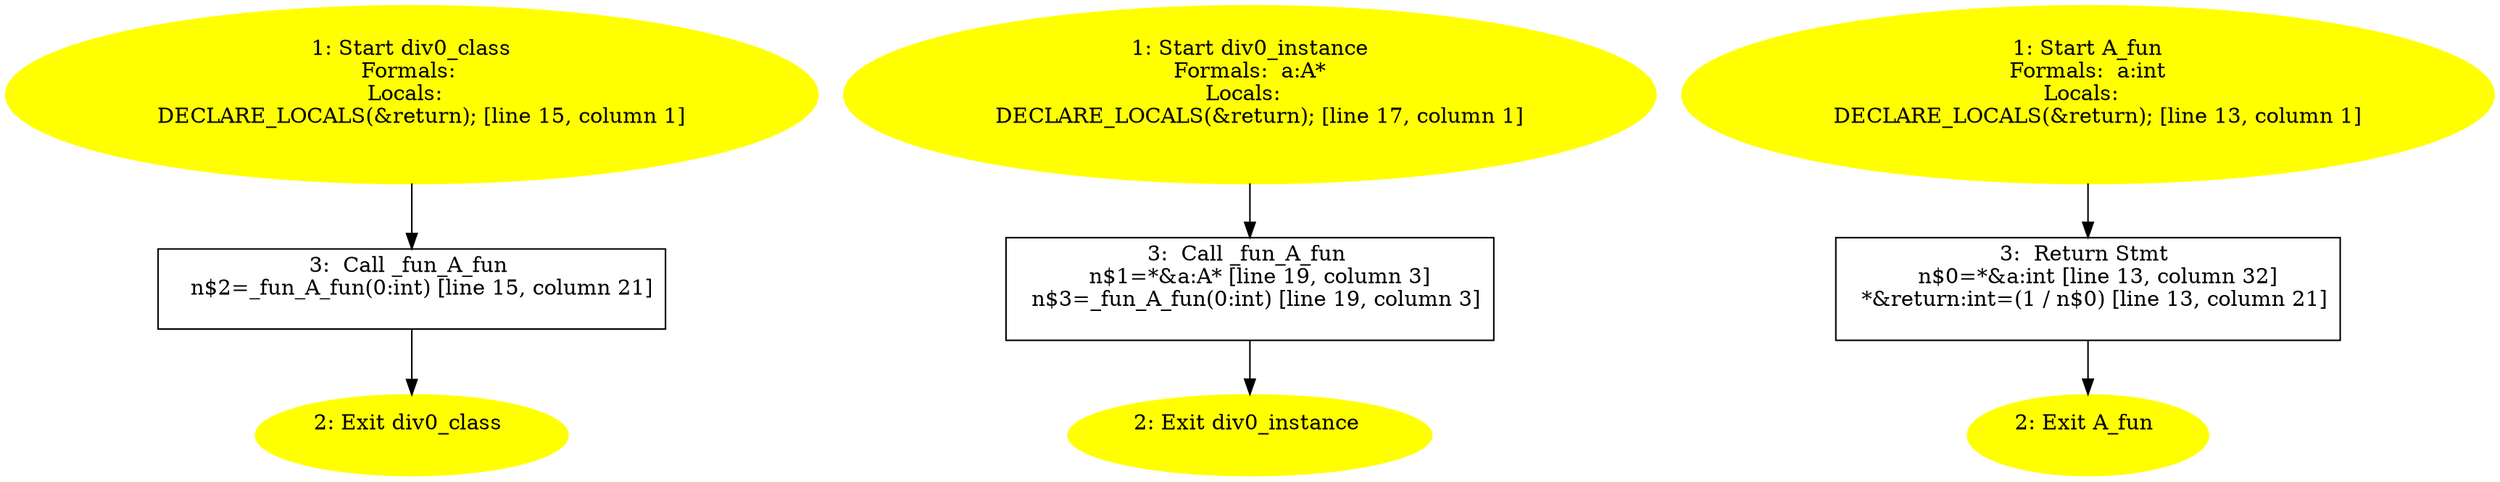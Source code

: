 /* @generated */
digraph cfg {
"div0_class#4984704850372216251.260ce38d809793fc3e38787f8d1eb4d6_1" [label="1: Start div0_class\nFormals: \nLocals:  \n   DECLARE_LOCALS(&return); [line 15, column 1]\n " color=yellow style=filled]
	

	 "div0_class#4984704850372216251.260ce38d809793fc3e38787f8d1eb4d6_1" -> "div0_class#4984704850372216251.260ce38d809793fc3e38787f8d1eb4d6_3" ;
"div0_class#4984704850372216251.260ce38d809793fc3e38787f8d1eb4d6_2" [label="2: Exit div0_class \n  " color=yellow style=filled]
	

"div0_class#4984704850372216251.260ce38d809793fc3e38787f8d1eb4d6_3" [label="3:  Call _fun_A_fun \n   n$2=_fun_A_fun(0:int) [line 15, column 21]\n " shape="box"]
	

	 "div0_class#4984704850372216251.260ce38d809793fc3e38787f8d1eb4d6_3" -> "div0_class#4984704850372216251.260ce38d809793fc3e38787f8d1eb4d6_2" ;
"div0_instance#13376949534750090437.51640b59fd921707822fcc45f2fde64d_1" [label="1: Start div0_instance\nFormals:  a:A*\nLocals:  \n   DECLARE_LOCALS(&return); [line 17, column 1]\n " color=yellow style=filled]
	

	 "div0_instance#13376949534750090437.51640b59fd921707822fcc45f2fde64d_1" -> "div0_instance#13376949534750090437.51640b59fd921707822fcc45f2fde64d_3" ;
"div0_instance#13376949534750090437.51640b59fd921707822fcc45f2fde64d_2" [label="2: Exit div0_instance \n  " color=yellow style=filled]
	

"div0_instance#13376949534750090437.51640b59fd921707822fcc45f2fde64d_3" [label="3:  Call _fun_A_fun \n   n$1=*&a:A* [line 19, column 3]\n  n$3=_fun_A_fun(0:int) [line 19, column 3]\n " shape="box"]
	

	 "div0_instance#13376949534750090437.51640b59fd921707822fcc45f2fde64d_3" -> "div0_instance#13376949534750090437.51640b59fd921707822fcc45f2fde64d_2" ;
"fun#A#(6769534270530582672).0ab578f4190d39d2c1b23c6d46a310c6_1" [label="1: Start A_fun\nFormals:  a:int\nLocals:  \n   DECLARE_LOCALS(&return); [line 13, column 1]\n " color=yellow style=filled]
	

	 "fun#A#(6769534270530582672).0ab578f4190d39d2c1b23c6d46a310c6_1" -> "fun#A#(6769534270530582672).0ab578f4190d39d2c1b23c6d46a310c6_3" ;
"fun#A#(6769534270530582672).0ab578f4190d39d2c1b23c6d46a310c6_2" [label="2: Exit A_fun \n  " color=yellow style=filled]
	

"fun#A#(6769534270530582672).0ab578f4190d39d2c1b23c6d46a310c6_3" [label="3:  Return Stmt \n   n$0=*&a:int [line 13, column 32]\n  *&return:int=(1 / n$0) [line 13, column 21]\n " shape="box"]
	

	 "fun#A#(6769534270530582672).0ab578f4190d39d2c1b23c6d46a310c6_3" -> "fun#A#(6769534270530582672).0ab578f4190d39d2c1b23c6d46a310c6_2" ;
}
